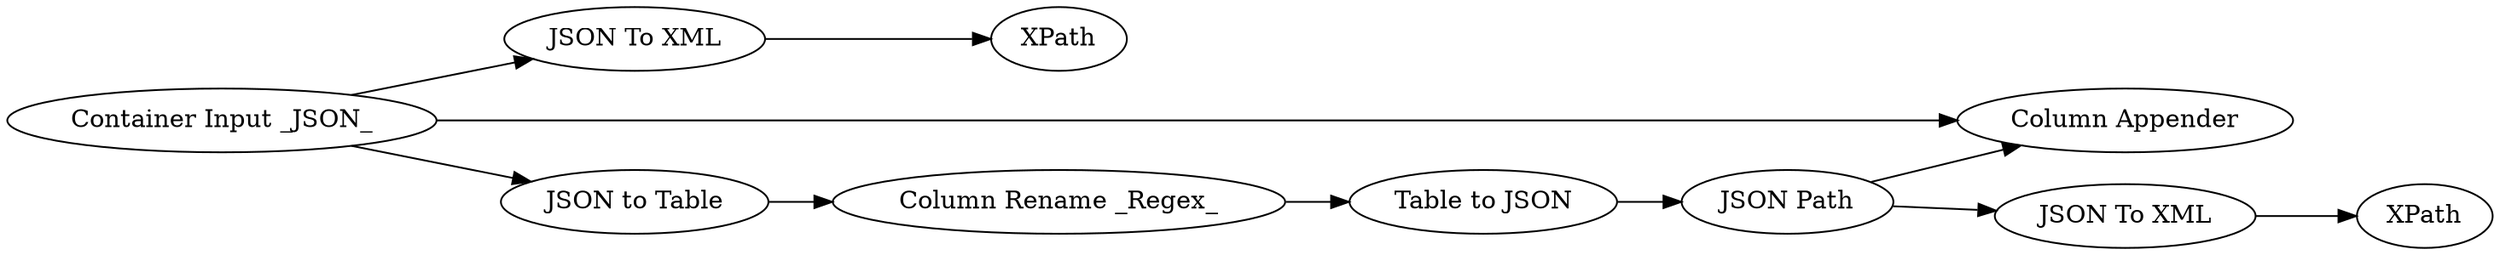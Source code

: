 digraph {
	9 -> 8
	5 -> 16
	14 -> 6
	6 -> 4
	8 -> 14
	14 -> 15
	5 -> 15
	16 -> 17
	5 -> 7
	7 -> 9
	5 [label="Container Input _JSON_"]
	16 [label="JSON To XML"]
	7 [label="JSON to Table"]
	9 [label="Column Rename _Regex_"]
	4 [label=XPath]
	6 [label="JSON To XML"]
	15 [label="Column Appender"]
	8 [label="Table to JSON"]
	14 [label="JSON Path"]
	17 [label=XPath]
	rankdir=LR
}
